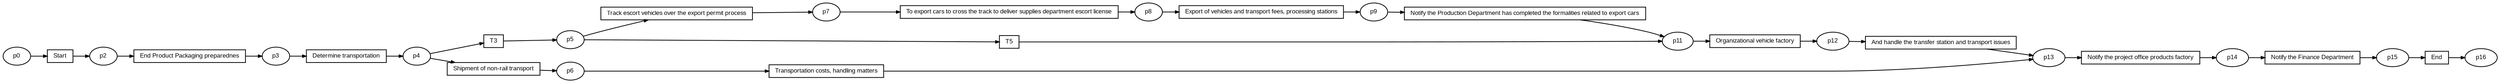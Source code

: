 digraph G {ranksep=".3"; fontsize="8"; remincross=true; margin="0.0,0.0"; fontname="Arial";rankdir="LR"; 
edge [arrowsize="0.5"];
node [height=".2",width=".2",fontname="Arial",fontsize="8"];
t0 [shape="box",label="T3"];
t1 [shape="box",label="Determine transportation"];
t2 [shape="box",label="End"];
t3 [shape="box",label="Notify the Finance Department"];
t4 [shape="box",label="Notify the project office products factory"];
t5 [shape="box",label="And handle the transfer station and transport issues"];
t6 [shape="box",label="Organizational vehicle factory"];
t7 [shape="box",label="Notify the Production Department has completed the formalities related to export cars"];
t8 [shape="box",label="End Product Packaging preparednes"];
t9 [shape="box",label="Start"];
t10 [shape="box",label="Export of vehicles and transport fees, processing stations"];
t11 [shape="box",label="To export cars to cross the track to deliver supplies department escort license"];
t12 [shape="box",label="Transportation costs, handling matters"];
t13 [shape="box",label="Track escort vehicles over the export permit process"];
t14 [shape="box",label="T5"];
t15 [shape="box",label="Shipment of non-rail transport"];
p0 [shape="oval",label="p14"];
p1 [shape="oval",label="p13"];
p2 [shape="oval",label="p12"];
p3 [shape="oval",label="p11"];
p4 [shape="oval",label="p0"];
p5 [shape="oval",label="p9"];
p6 [shape="oval",label="p8"];
p7 [shape="oval",label="p7"];
p8 [shape="oval",label="p6"];
p9 [shape="oval",label="p5"];
p10 [shape="oval",label="p4"];
p11 [shape="oval",label="p3"];
p12 [shape="oval",label="p2"];
p13 [shape="oval",label="p16"];
p14 [shape="oval",label="p15"];
t8 -> p11[label=""];
t6 -> p2[label=""];
p9 -> t14[label=""];
p10 -> t0[label=""];
t5 -> p1[label=""];
p9 -> t13[label=""];
p10 -> t15[label=""];
p3 -> t6[label=""];
p2 -> t5[label=""];
t11 -> p6[label=""];
p1 -> t4[label=""];
t10 -> p5[label=""];
p0 -> t3[label=""];
t13 -> p7[label=""];
t4 -> p0[label=""];
p14 -> t2[label=""];
p5 -> t7[label=""];
t12 -> p1[label=""];
p12 -> t8[label=""];
t9 -> p12[label=""];
t7 -> p3[label=""];
p11 -> t1[label=""];
p4 -> t9[label=""];
t1 -> p10[label=""];
t0 -> p9[label=""];
p8 -> t12[label=""];
t15 -> p8[label=""];
p7 -> t11[label=""];
t14 -> p3[label=""];
p6 -> t10[label=""];
t3 -> p14[label=""];
t2 -> p13[label=""];
}
